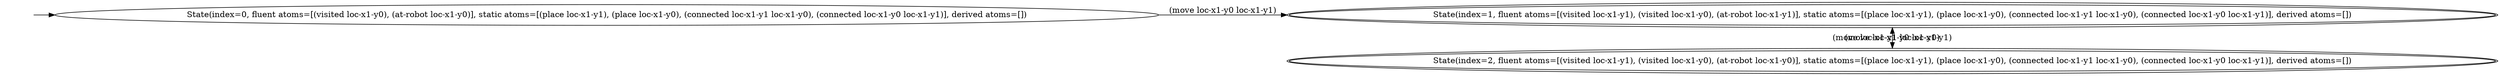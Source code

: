 digraph {
rankdir="LR"
s0[label="State(index=0, fluent atoms=[(visited loc-x1-y0), (at-robot loc-x1-y0)], static atoms=[(place loc-x1-y1), (place loc-x1-y0), (connected loc-x1-y1 loc-x1-y0), (connected loc-x1-y0 loc-x1-y1)], derived atoms=[])"]
s1[peripheries=2,label="State(index=1, fluent atoms=[(visited loc-x1-y1), (visited loc-x1-y0), (at-robot loc-x1-y1)], static atoms=[(place loc-x1-y1), (place loc-x1-y0), (connected loc-x1-y1 loc-x1-y0), (connected loc-x1-y0 loc-x1-y1)], derived atoms=[])"]
s2[peripheries=2,label="State(index=2, fluent atoms=[(visited loc-x1-y1), (visited loc-x1-y0), (at-robot loc-x1-y0)], static atoms=[(place loc-x1-y1), (place loc-x1-y0), (connected loc-x1-y1 loc-x1-y0), (connected loc-x1-y0 loc-x1-y1)], derived atoms=[])"]
Dangling [ label = "", style = invis ]
{ rank = same; Dangling }
Dangling -> s0
{ rank = same; s0}
{ rank = same; s1,s2}
s0->s1 [label="(move loc-x1-y0 loc-x1-y1)"]
s1->s2 [label="(move loc-x1-y1 loc-x1-y0)"]
s2->s1 [label="(move loc-x1-y0 loc-x1-y1)"]
}
